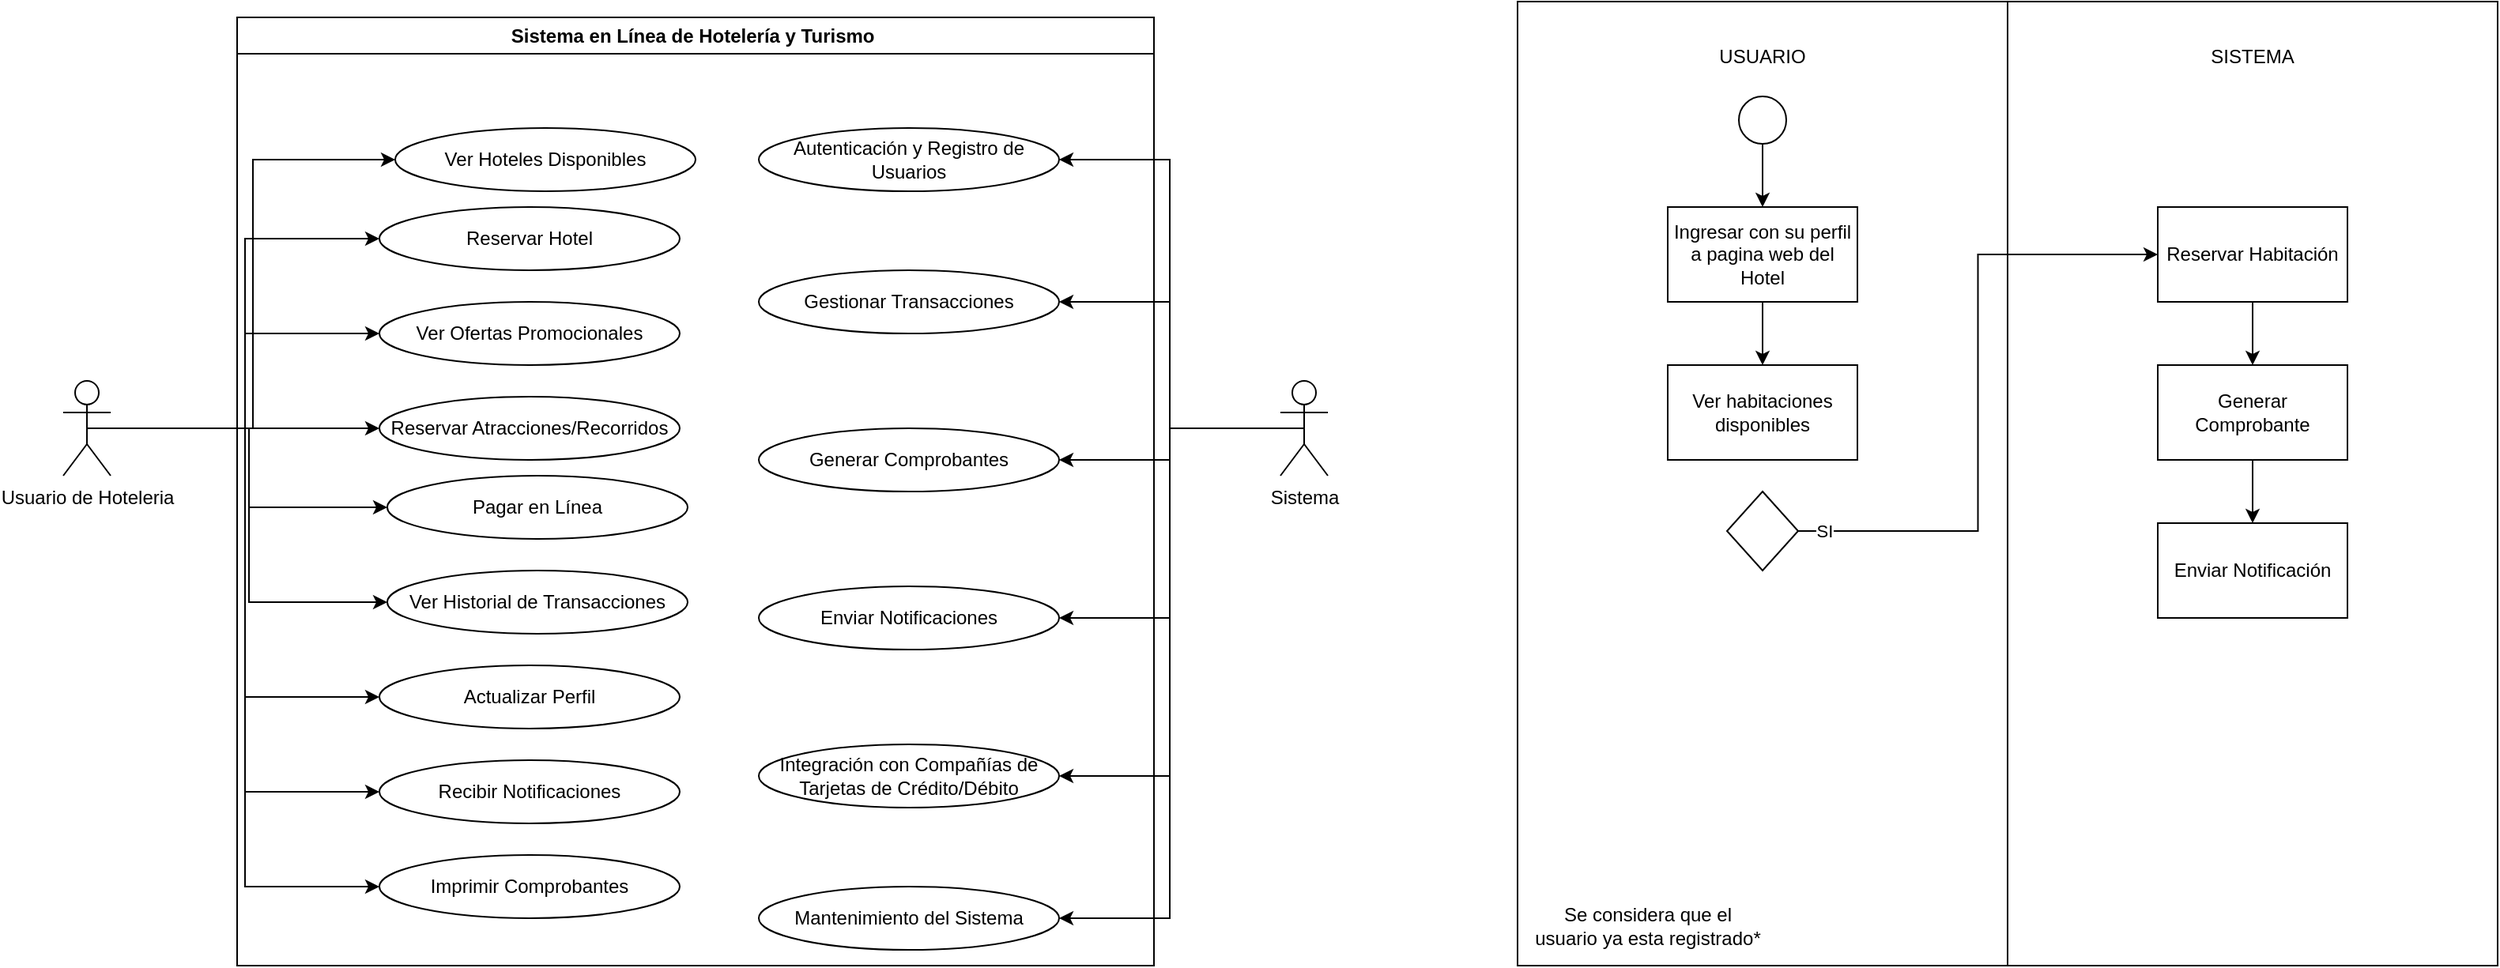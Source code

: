 <mxfile version="21.6.5" type="github">
  <diagram name="Page-1" id="zSFLg_cwVJ2aGZID6Dxe">
    <mxGraphModel dx="1100" dy="558" grid="1" gridSize="10" guides="1" tooltips="1" connect="1" arrows="1" fold="1" page="1" pageScale="1" pageWidth="850" pageHeight="1100" math="0" shadow="0">
      <root>
        <mxCell id="0" />
        <mxCell id="1" parent="0" />
        <mxCell id="16w4_a7QQfxnr8rlF-E2-1" value="Sistema en Línea de Hotelería y Turismo&amp;nbsp;&lt;br/&gt;" style="swimlane;whiteSpace=wrap;html=1;" vertex="1" parent="1">
          <mxGeometry x="260" y="60" width="580" height="600" as="geometry" />
        </mxCell>
        <mxCell id="16w4_a7QQfxnr8rlF-E2-6" value="Reservar Hotel " style="ellipse;whiteSpace=wrap;html=1;" vertex="1" parent="16w4_a7QQfxnr8rlF-E2-1">
          <mxGeometry x="90" y="120" width="190" height="40" as="geometry" />
        </mxCell>
        <mxCell id="16w4_a7QQfxnr8rlF-E2-8" value="Ver Ofertas Promocionales" style="ellipse;whiteSpace=wrap;html=1;" vertex="1" parent="16w4_a7QQfxnr8rlF-E2-1">
          <mxGeometry x="90" y="180" width="190" height="40" as="geometry" />
        </mxCell>
        <mxCell id="16w4_a7QQfxnr8rlF-E2-10" value="Reservar Atracciones/Recorridos" style="ellipse;whiteSpace=wrap;html=1;" vertex="1" parent="16w4_a7QQfxnr8rlF-E2-1">
          <mxGeometry x="90" y="240" width="190" height="40" as="geometry" />
        </mxCell>
        <mxCell id="16w4_a7QQfxnr8rlF-E2-12" value="Pagar en Línea " style="ellipse;whiteSpace=wrap;html=1;" vertex="1" parent="16w4_a7QQfxnr8rlF-E2-1">
          <mxGeometry x="95" y="290" width="190" height="40" as="geometry" />
        </mxCell>
        <mxCell id="16w4_a7QQfxnr8rlF-E2-18" value="Ver Historial de Transacciones" style="ellipse;whiteSpace=wrap;html=1;" vertex="1" parent="16w4_a7QQfxnr8rlF-E2-1">
          <mxGeometry x="95" y="350" width="190" height="40" as="geometry" />
        </mxCell>
        <mxCell id="16w4_a7QQfxnr8rlF-E2-19" value="Actualizar Perfil " style="ellipse;whiteSpace=wrap;html=1;" vertex="1" parent="16w4_a7QQfxnr8rlF-E2-1">
          <mxGeometry x="90" y="410" width="190" height="40" as="geometry" />
        </mxCell>
        <mxCell id="16w4_a7QQfxnr8rlF-E2-20" value="Recibir Notificaciones" style="ellipse;whiteSpace=wrap;html=1;" vertex="1" parent="16w4_a7QQfxnr8rlF-E2-1">
          <mxGeometry x="90" y="470" width="190" height="40" as="geometry" />
        </mxCell>
        <mxCell id="16w4_a7QQfxnr8rlF-E2-21" value=" Imprimir Comprobantes" style="ellipse;whiteSpace=wrap;html=1;" vertex="1" parent="16w4_a7QQfxnr8rlF-E2-1">
          <mxGeometry x="90" y="530" width="190" height="40" as="geometry" />
        </mxCell>
        <mxCell id="16w4_a7QQfxnr8rlF-E2-5" value="Autenticación y Registro de Usuarios" style="ellipse;whiteSpace=wrap;html=1;" vertex="1" parent="16w4_a7QQfxnr8rlF-E2-1">
          <mxGeometry x="330" y="70" width="190" height="40" as="geometry" />
        </mxCell>
        <mxCell id="16w4_a7QQfxnr8rlF-E2-34" value="Gestionar Transacciones" style="ellipse;whiteSpace=wrap;html=1;" vertex="1" parent="16w4_a7QQfxnr8rlF-E2-1">
          <mxGeometry x="330" y="160" width="190" height="40" as="geometry" />
        </mxCell>
        <mxCell id="16w4_a7QQfxnr8rlF-E2-35" value="Generar Comprobantes" style="ellipse;whiteSpace=wrap;html=1;" vertex="1" parent="16w4_a7QQfxnr8rlF-E2-1">
          <mxGeometry x="330" y="260" width="190" height="40" as="geometry" />
        </mxCell>
        <mxCell id="16w4_a7QQfxnr8rlF-E2-36" value="Enviar Notificaciones" style="ellipse;whiteSpace=wrap;html=1;" vertex="1" parent="16w4_a7QQfxnr8rlF-E2-1">
          <mxGeometry x="330" y="360" width="190" height="40" as="geometry" />
        </mxCell>
        <mxCell id="16w4_a7QQfxnr8rlF-E2-37" value="Integración con Compañías de Tarjetas de Crédito/Débito" style="ellipse;whiteSpace=wrap;html=1;" vertex="1" parent="16w4_a7QQfxnr8rlF-E2-1">
          <mxGeometry x="330" y="460" width="190" height="40" as="geometry" />
        </mxCell>
        <mxCell id="16w4_a7QQfxnr8rlF-E2-39" value="Mantenimiento del Sistema" style="ellipse;whiteSpace=wrap;html=1;" vertex="1" parent="16w4_a7QQfxnr8rlF-E2-1">
          <mxGeometry x="330" y="550" width="190" height="40" as="geometry" />
        </mxCell>
        <mxCell id="16w4_a7QQfxnr8rlF-E2-24" style="edgeStyle=orthogonalEdgeStyle;rounded=0;orthogonalLoop=1;jettySize=auto;html=1;exitX=0.5;exitY=0.5;exitDx=0;exitDy=0;exitPerimeter=0;entryX=0;entryY=0.5;entryDx=0;entryDy=0;" edge="1" parent="1" source="16w4_a7QQfxnr8rlF-E2-2" target="16w4_a7QQfxnr8rlF-E2-6">
          <mxGeometry relative="1" as="geometry" />
        </mxCell>
        <mxCell id="16w4_a7QQfxnr8rlF-E2-25" style="edgeStyle=orthogonalEdgeStyle;rounded=0;orthogonalLoop=1;jettySize=auto;html=1;exitX=0.5;exitY=0.5;exitDx=0;exitDy=0;exitPerimeter=0;entryX=0;entryY=0.5;entryDx=0;entryDy=0;" edge="1" parent="1" source="16w4_a7QQfxnr8rlF-E2-2" target="16w4_a7QQfxnr8rlF-E2-8">
          <mxGeometry relative="1" as="geometry" />
        </mxCell>
        <mxCell id="16w4_a7QQfxnr8rlF-E2-26" style="edgeStyle=orthogonalEdgeStyle;rounded=0;orthogonalLoop=1;jettySize=auto;html=1;exitX=0.5;exitY=0.5;exitDx=0;exitDy=0;exitPerimeter=0;entryX=0;entryY=0.5;entryDx=0;entryDy=0;" edge="1" parent="1" source="16w4_a7QQfxnr8rlF-E2-2" target="16w4_a7QQfxnr8rlF-E2-10">
          <mxGeometry relative="1" as="geometry" />
        </mxCell>
        <mxCell id="16w4_a7QQfxnr8rlF-E2-27" style="edgeStyle=orthogonalEdgeStyle;rounded=0;orthogonalLoop=1;jettySize=auto;html=1;exitX=0.5;exitY=0.5;exitDx=0;exitDy=0;exitPerimeter=0;entryX=0;entryY=0.5;entryDx=0;entryDy=0;" edge="1" parent="1" source="16w4_a7QQfxnr8rlF-E2-2" target="16w4_a7QQfxnr8rlF-E2-12">
          <mxGeometry relative="1" as="geometry" />
        </mxCell>
        <mxCell id="16w4_a7QQfxnr8rlF-E2-28" style="edgeStyle=orthogonalEdgeStyle;rounded=0;orthogonalLoop=1;jettySize=auto;html=1;exitX=0.5;exitY=0.5;exitDx=0;exitDy=0;exitPerimeter=0;entryX=0;entryY=0.5;entryDx=0;entryDy=0;" edge="1" parent="1" source="16w4_a7QQfxnr8rlF-E2-2" target="16w4_a7QQfxnr8rlF-E2-18">
          <mxGeometry relative="1" as="geometry" />
        </mxCell>
        <mxCell id="16w4_a7QQfxnr8rlF-E2-29" style="edgeStyle=orthogonalEdgeStyle;rounded=0;orthogonalLoop=1;jettySize=auto;html=1;exitX=0.5;exitY=0.5;exitDx=0;exitDy=0;exitPerimeter=0;entryX=0;entryY=0.5;entryDx=0;entryDy=0;" edge="1" parent="1" source="16w4_a7QQfxnr8rlF-E2-2" target="16w4_a7QQfxnr8rlF-E2-19">
          <mxGeometry relative="1" as="geometry" />
        </mxCell>
        <mxCell id="16w4_a7QQfxnr8rlF-E2-30" style="edgeStyle=orthogonalEdgeStyle;rounded=0;orthogonalLoop=1;jettySize=auto;html=1;exitX=0.5;exitY=0.5;exitDx=0;exitDy=0;exitPerimeter=0;entryX=0;entryY=0.5;entryDx=0;entryDy=0;" edge="1" parent="1" source="16w4_a7QQfxnr8rlF-E2-2" target="16w4_a7QQfxnr8rlF-E2-20">
          <mxGeometry relative="1" as="geometry" />
        </mxCell>
        <mxCell id="16w4_a7QQfxnr8rlF-E2-31" style="edgeStyle=orthogonalEdgeStyle;rounded=0;orthogonalLoop=1;jettySize=auto;html=1;exitX=0.5;exitY=0.5;exitDx=0;exitDy=0;exitPerimeter=0;entryX=0;entryY=0.5;entryDx=0;entryDy=0;" edge="1" parent="1" source="16w4_a7QQfxnr8rlF-E2-2" target="16w4_a7QQfxnr8rlF-E2-21">
          <mxGeometry relative="1" as="geometry" />
        </mxCell>
        <mxCell id="16w4_a7QQfxnr8rlF-E2-33" style="edgeStyle=orthogonalEdgeStyle;rounded=0;orthogonalLoop=1;jettySize=auto;html=1;exitX=0.5;exitY=0.5;exitDx=0;exitDy=0;exitPerimeter=0;entryX=0;entryY=0.5;entryDx=0;entryDy=0;" edge="1" parent="1" source="16w4_a7QQfxnr8rlF-E2-2" target="16w4_a7QQfxnr8rlF-E2-32">
          <mxGeometry relative="1" as="geometry" />
        </mxCell>
        <mxCell id="16w4_a7QQfxnr8rlF-E2-2" value="Usuario de Hoteleria" style="shape=umlActor;verticalLabelPosition=bottom;verticalAlign=top;html=1;outlineConnect=0;" vertex="1" parent="1">
          <mxGeometry x="150" y="290" width="30" height="60" as="geometry" />
        </mxCell>
        <mxCell id="16w4_a7QQfxnr8rlF-E2-32" value="Ver Hoteles Disponibles" style="ellipse;whiteSpace=wrap;html=1;" vertex="1" parent="1">
          <mxGeometry x="360" y="130" width="190" height="40" as="geometry" />
        </mxCell>
        <mxCell id="16w4_a7QQfxnr8rlF-E2-40" style="edgeStyle=orthogonalEdgeStyle;rounded=0;orthogonalLoop=1;jettySize=auto;html=1;exitX=0.5;exitY=0.5;exitDx=0;exitDy=0;exitPerimeter=0;entryX=1;entryY=0.5;entryDx=0;entryDy=0;" edge="1" parent="1" source="16w4_a7QQfxnr8rlF-E2-38" target="16w4_a7QQfxnr8rlF-E2-5">
          <mxGeometry relative="1" as="geometry" />
        </mxCell>
        <mxCell id="16w4_a7QQfxnr8rlF-E2-41" style="edgeStyle=orthogonalEdgeStyle;rounded=0;orthogonalLoop=1;jettySize=auto;html=1;exitX=0.5;exitY=0.5;exitDx=0;exitDy=0;exitPerimeter=0;entryX=1;entryY=0.5;entryDx=0;entryDy=0;" edge="1" parent="1" source="16w4_a7QQfxnr8rlF-E2-38" target="16w4_a7QQfxnr8rlF-E2-34">
          <mxGeometry relative="1" as="geometry" />
        </mxCell>
        <mxCell id="16w4_a7QQfxnr8rlF-E2-42" style="edgeStyle=orthogonalEdgeStyle;rounded=0;orthogonalLoop=1;jettySize=auto;html=1;exitX=0.5;exitY=0.5;exitDx=0;exitDy=0;exitPerimeter=0;entryX=1;entryY=0.5;entryDx=0;entryDy=0;" edge="1" parent="1" source="16w4_a7QQfxnr8rlF-E2-38" target="16w4_a7QQfxnr8rlF-E2-35">
          <mxGeometry relative="1" as="geometry" />
        </mxCell>
        <mxCell id="16w4_a7QQfxnr8rlF-E2-43" style="edgeStyle=orthogonalEdgeStyle;rounded=0;orthogonalLoop=1;jettySize=auto;html=1;exitX=0.5;exitY=0.5;exitDx=0;exitDy=0;exitPerimeter=0;entryX=1;entryY=0.5;entryDx=0;entryDy=0;" edge="1" parent="1" source="16w4_a7QQfxnr8rlF-E2-38" target="16w4_a7QQfxnr8rlF-E2-36">
          <mxGeometry relative="1" as="geometry" />
        </mxCell>
        <mxCell id="16w4_a7QQfxnr8rlF-E2-44" style="edgeStyle=orthogonalEdgeStyle;rounded=0;orthogonalLoop=1;jettySize=auto;html=1;exitX=0.5;exitY=0.5;exitDx=0;exitDy=0;exitPerimeter=0;entryX=1;entryY=0.5;entryDx=0;entryDy=0;" edge="1" parent="1" source="16w4_a7QQfxnr8rlF-E2-38" target="16w4_a7QQfxnr8rlF-E2-37">
          <mxGeometry relative="1" as="geometry" />
        </mxCell>
        <mxCell id="16w4_a7QQfxnr8rlF-E2-45" style="edgeStyle=orthogonalEdgeStyle;rounded=0;orthogonalLoop=1;jettySize=auto;html=1;exitX=0.5;exitY=0.5;exitDx=0;exitDy=0;exitPerimeter=0;entryX=1;entryY=0.5;entryDx=0;entryDy=0;" edge="1" parent="1" source="16w4_a7QQfxnr8rlF-E2-38" target="16w4_a7QQfxnr8rlF-E2-39">
          <mxGeometry relative="1" as="geometry" />
        </mxCell>
        <mxCell id="16w4_a7QQfxnr8rlF-E2-38" value="Sistema" style="shape=umlActor;verticalLabelPosition=bottom;verticalAlign=top;html=1;outlineConnect=0;" vertex="1" parent="1">
          <mxGeometry x="920" y="290" width="30" height="60" as="geometry" />
        </mxCell>
        <mxCell id="16w4_a7QQfxnr8rlF-E2-46" value="" style="rounded=0;whiteSpace=wrap;html=1;" vertex="1" parent="1">
          <mxGeometry x="1070" y="50" width="310" height="610" as="geometry" />
        </mxCell>
        <mxCell id="16w4_a7QQfxnr8rlF-E2-47" value="" style="rounded=0;whiteSpace=wrap;html=1;" vertex="1" parent="1">
          <mxGeometry x="1380" y="50" width="310" height="610" as="geometry" />
        </mxCell>
        <mxCell id="16w4_a7QQfxnr8rlF-E2-48" value="USUARIO" style="text;html=1;strokeColor=none;fillColor=none;align=center;verticalAlign=middle;whiteSpace=wrap;rounded=0;" vertex="1" parent="1">
          <mxGeometry x="1195" y="70" width="60" height="30" as="geometry" />
        </mxCell>
        <mxCell id="16w4_a7QQfxnr8rlF-E2-49" value="SISTEMA" style="text;html=1;strokeColor=none;fillColor=none;align=center;verticalAlign=middle;whiteSpace=wrap;rounded=0;" vertex="1" parent="1">
          <mxGeometry x="1505" y="70" width="60" height="30" as="geometry" />
        </mxCell>
        <mxCell id="16w4_a7QQfxnr8rlF-E2-65" style="edgeStyle=orthogonalEdgeStyle;rounded=0;orthogonalLoop=1;jettySize=auto;html=1;exitX=0.5;exitY=1;exitDx=0;exitDy=0;entryX=0.5;entryY=0;entryDx=0;entryDy=0;" edge="1" parent="1" source="16w4_a7QQfxnr8rlF-E2-50" target="16w4_a7QQfxnr8rlF-E2-51">
          <mxGeometry relative="1" as="geometry" />
        </mxCell>
        <mxCell id="16w4_a7QQfxnr8rlF-E2-50" value="" style="ellipse;whiteSpace=wrap;html=1;aspect=fixed;" vertex="1" parent="1">
          <mxGeometry x="1210" y="110" width="30" height="30" as="geometry" />
        </mxCell>
        <mxCell id="16w4_a7QQfxnr8rlF-E2-53" style="edgeStyle=orthogonalEdgeStyle;rounded=0;orthogonalLoop=1;jettySize=auto;html=1;exitX=0.5;exitY=1;exitDx=0;exitDy=0;entryX=0.5;entryY=0;entryDx=0;entryDy=0;" edge="1" parent="1" source="16w4_a7QQfxnr8rlF-E2-51" target="16w4_a7QQfxnr8rlF-E2-52">
          <mxGeometry relative="1" as="geometry" />
        </mxCell>
        <mxCell id="16w4_a7QQfxnr8rlF-E2-51" value="Ingresar con su perfil a pagina web del Hotel" style="rounded=0;whiteSpace=wrap;html=1;" vertex="1" parent="1">
          <mxGeometry x="1165" y="180" width="120" height="60" as="geometry" />
        </mxCell>
        <mxCell id="16w4_a7QQfxnr8rlF-E2-52" value="Ver habitaciones disponibles" style="rounded=0;whiteSpace=wrap;html=1;" vertex="1" parent="1">
          <mxGeometry x="1165" y="280" width="120" height="60" as="geometry" />
        </mxCell>
        <mxCell id="16w4_a7QQfxnr8rlF-E2-57" style="edgeStyle=orthogonalEdgeStyle;rounded=0;orthogonalLoop=1;jettySize=auto;html=1;exitX=1;exitY=0.5;exitDx=0;exitDy=0;entryX=0;entryY=0.5;entryDx=0;entryDy=0;" edge="1" parent="1" source="16w4_a7QQfxnr8rlF-E2-54" target="16w4_a7QQfxnr8rlF-E2-56">
          <mxGeometry relative="1" as="geometry" />
        </mxCell>
        <mxCell id="16w4_a7QQfxnr8rlF-E2-58" value="SI" style="edgeLabel;html=1;align=center;verticalAlign=middle;resizable=0;points=[];" vertex="1" connectable="0" parent="16w4_a7QQfxnr8rlF-E2-57">
          <mxGeometry x="-0.921" relative="1" as="geometry">
            <mxPoint as="offset" />
          </mxGeometry>
        </mxCell>
        <mxCell id="16w4_a7QQfxnr8rlF-E2-54" value="" style="rhombus;whiteSpace=wrap;html=1;" vertex="1" parent="1">
          <mxGeometry x="1202.5" y="360" width="45" height="50" as="geometry" />
        </mxCell>
        <mxCell id="16w4_a7QQfxnr8rlF-E2-61" style="edgeStyle=orthogonalEdgeStyle;rounded=0;orthogonalLoop=1;jettySize=auto;html=1;exitX=0.5;exitY=1;exitDx=0;exitDy=0;entryX=0.5;entryY=0;entryDx=0;entryDy=0;" edge="1" parent="1" source="16w4_a7QQfxnr8rlF-E2-56" target="16w4_a7QQfxnr8rlF-E2-60">
          <mxGeometry relative="1" as="geometry" />
        </mxCell>
        <mxCell id="16w4_a7QQfxnr8rlF-E2-56" value="Reservar Habitación" style="rounded=0;whiteSpace=wrap;html=1;" vertex="1" parent="1">
          <mxGeometry x="1475" y="180" width="120" height="60" as="geometry" />
        </mxCell>
        <mxCell id="16w4_a7QQfxnr8rlF-E2-64" style="edgeStyle=orthogonalEdgeStyle;rounded=0;orthogonalLoop=1;jettySize=auto;html=1;exitX=0.5;exitY=1;exitDx=0;exitDy=0;entryX=0.5;entryY=0;entryDx=0;entryDy=0;" edge="1" parent="1" source="16w4_a7QQfxnr8rlF-E2-60" target="16w4_a7QQfxnr8rlF-E2-62">
          <mxGeometry relative="1" as="geometry" />
        </mxCell>
        <mxCell id="16w4_a7QQfxnr8rlF-E2-60" value="Generar Comprobante" style="rounded=0;whiteSpace=wrap;html=1;" vertex="1" parent="1">
          <mxGeometry x="1475" y="280" width="120" height="60" as="geometry" />
        </mxCell>
        <mxCell id="16w4_a7QQfxnr8rlF-E2-62" value="Enviar Notificación" style="rounded=0;whiteSpace=wrap;html=1;" vertex="1" parent="1">
          <mxGeometry x="1475" y="380" width="120" height="60" as="geometry" />
        </mxCell>
        <mxCell id="16w4_a7QQfxnr8rlF-E2-66" value="Se considera que el usuario ya esta registrado*" style="text;html=1;strokeColor=none;fillColor=none;align=center;verticalAlign=middle;whiteSpace=wrap;rounded=0;" vertex="1" parent="1">
          <mxGeometry x="1080" y="620" width="145" height="30" as="geometry" />
        </mxCell>
      </root>
    </mxGraphModel>
  </diagram>
</mxfile>
